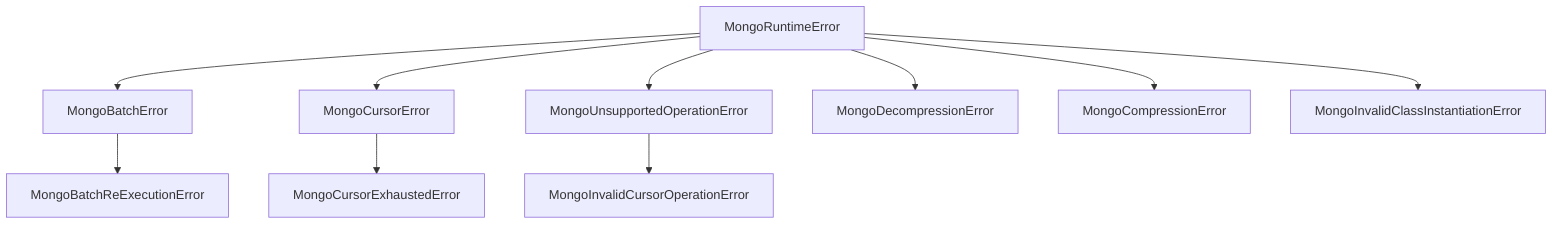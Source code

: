 graph TD
  MongoRuntimeError --> MongoBatchError
  MongoRuntimeError --> MongoCursorError
  MongoRuntimeError --> MongoUnsupportedOperationError
  MongoRuntimeError --> MongoDecompressionError
  MongoRuntimeError --> MongoCompressionError
  MongoRuntimeError --> MongoInvalidClassInstantiationError

  MongoBatchError --> MongoBatchReExecutionError

  MongoCursorError --> MongoCursorExhaustedError

  MongoUnsupportedOperationError --> MongoInvalidCursorOperationError